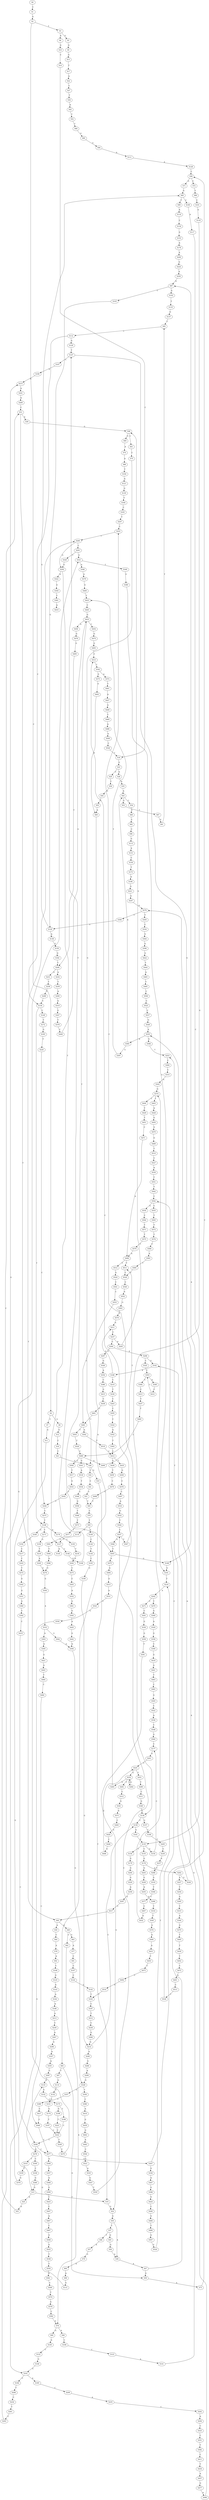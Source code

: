 strict digraph  {
	S0 -> S1 [ label = C ];
	S1 -> S2 [ label = G ];
	S2 -> S3 [ label = T ];
	S2 -> S4 [ label = C ];
	S3 -> S5 [ label = G ];
	S3 -> S6 [ label = A ];
	S4 -> S7 [ label = C ];
	S4 -> S8 [ label = A ];
	S5 -> S9 [ label = G ];
	S6 -> S10 [ label = G ];
	S7 -> S11 [ label = G ];
	S8 -> S12 [ label = G ];
	S9 -> S13 [ label = G ];
	S10 -> S14 [ label = C ];
	S11 -> S15 [ label = G ];
	S12 -> S16 [ label = C ];
	S13 -> S17 [ label = T ];
	S14 -> S18 [ label = C ];
	S15 -> S19 [ label = T ];
	S15 -> S20 [ label = A ];
	S16 -> S21 [ label = C ];
	S17 -> S22 [ label = A ];
	S18 -> S23 [ label = G ];
	S19 -> S24 [ label = G ];
	S20 -> S25 [ label = A ];
	S21 -> S26 [ label = G ];
	S22 -> S27 [ label = C ];
	S23 -> S28 [ label = A ];
	S23 -> S29 [ label = C ];
	S24 -> S30 [ label = G ];
	S25 -> S31 [ label = C ];
	S26 -> S32 [ label = T ];
	S26 -> S33 [ label = G ];
	S27 -> S34 [ label = T ];
	S28 -> S35 [ label = A ];
	S29 -> S36 [ label = T ];
	S30 -> S37 [ label = T ];
	S30 -> S38 [ label = A ];
	S31 -> S39 [ label = A ];
	S31 -> S40 [ label = T ];
	S32 -> S41 [ label = C ];
	S33 -> S19 [ label = T ];
	S34 -> S42 [ label = A ];
	S35 -> S43 [ label = A ];
	S36 -> S44 [ label = G ];
	S37 -> S45 [ label = G ];
	S37 -> S46 [ label = T ];
	S38 -> S47 [ label = A ];
	S39 -> S48 [ label = G ];
	S40 -> S49 [ label = G ];
	S40 -> S50 [ label = A ];
	S41 -> S51 [ label = C ];
	S42 -> S52 [ label = T ];
	S43 -> S53 [ label = G ];
	S43 -> S54 [ label = C ];
	S44 -> S55 [ label = G ];
	S45 -> S56 [ label = G ];
	S46 -> S57 [ label = A ];
	S47 -> S58 [ label = C ];
	S47 -> S59 [ label = G ];
	S48 -> S60 [ label = G ];
	S48 -> S61 [ label = C ];
	S49 -> S62 [ label = C ];
	S49 -> S63 [ label = G ];
	S50 -> S64 [ label = C ];
	S51 -> S65 [ label = T ];
	S52 -> S66 [ label = T ];
	S53 -> S67 [ label = T ];
	S54 -> S68 [ label = C ];
	S55 -> S69 [ label = A ];
	S56 -> S38 [ label = A ];
	S57 -> S70 [ label = G ];
	S58 -> S71 [ label = G ];
	S58 -> S72 [ label = C ];
	S59 -> S73 [ label = A ];
	S60 -> S74 [ label = A ];
	S61 -> S75 [ label = C ];
	S62 -> S76 [ label = A ];
	S63 -> S77 [ label = A ];
	S64 -> S78 [ label = A ];
	S65 -> S79 [ label = C ];
	S66 -> S80 [ label = G ];
	S67 -> S81 [ label = G ];
	S68 -> S82 [ label = C ];
	S69 -> S83 [ label = A ];
	S70 -> S84 [ label = A ];
	S71 -> S85 [ label = G ];
	S72 -> S86 [ label = T ];
	S73 -> S87 [ label = A ];
	S74 -> S88 [ label = A ];
	S75 -> S26 [ label = G ];
	S76 -> S89 [ label = G ];
	S76 -> S90 [ label = A ];
	S77 -> S91 [ label = C ];
	S78 -> S92 [ label = A ];
	S79 -> S93 [ label = T ];
	S80 -> S94 [ label = G ];
	S81 -> S95 [ label = T ];
	S82 -> S96 [ label = C ];
	S83 -> S97 [ label = T ];
	S83 -> S59 [ label = G ];
	S84 -> S98 [ label = A ];
	S85 -> S99 [ label = T ];
	S85 -> S100 [ label = C ];
	S86 -> S101 [ label = C ];
	S87 -> S102 [ label = G ];
	S87 -> S103 [ label = C ];
	S88 -> S104 [ label = T ];
	S89 -> S105 [ label = A ];
	S90 -> S106 [ label = C ];
	S91 -> S107 [ label = C ];
	S92 -> S108 [ label = C ];
	S93 -> S109 [ label = T ];
	S93 -> S110 [ label = G ];
	S94 -> S111 [ label = A ];
	S95 -> S112 [ label = C ];
	S96 -> S113 [ label = G ];
	S97 -> S114 [ label = G ];
	S98 -> S115 [ label = G ];
	S99 -> S116 [ label = A ];
	S100 -> S117 [ label = A ];
	S101 -> S118 [ label = G ];
	S102 -> S119 [ label = T ];
	S103 -> S120 [ label = G ];
	S104 -> S121 [ label = A ];
	S105 -> S122 [ label = C ];
	S106 -> S123 [ label = C ];
	S107 -> S124 [ label = C ];
	S108 -> S125 [ label = G ];
	S109 -> S126 [ label = C ];
	S110 -> S127 [ label = T ];
	S111 -> S128 [ label = A ];
	S112 -> S129 [ label = G ];
	S112 -> S130 [ label = C ];
	S113 -> S131 [ label = A ];
	S114 -> S132 [ label = G ];
	S115 -> S133 [ label = G ];
	S116 -> S134 [ label = C ];
	S117 -> S135 [ label = C ];
	S118 -> S136 [ label = G ];
	S119 -> S137 [ label = G ];
	S120 -> S138 [ label = A ];
	S120 -> S85 [ label = G ];
	S121 -> S139 [ label = G ];
	S122 -> S140 [ label = G ];
	S123 -> S141 [ label = A ];
	S124 -> S142 [ label = G ];
	S125 -> S143 [ label = A ];
	S126 -> S144 [ label = T ];
	S127 -> S145 [ label = A ];
	S127 -> S146 [ label = C ];
	S128 -> S58 [ label = C ];
	S129 -> S147 [ label = T ];
	S130 -> S148 [ label = T ];
	S130 -> S149 [ label = C ];
	S131 -> S150 [ label = C ];
	S132 -> S151 [ label = G ];
	S133 -> S152 [ label = G ];
	S134 -> S153 [ label = G ];
	S135 -> S154 [ label = G ];
	S135 -> S155 [ label = C ];
	S135 -> S156 [ label = T ];
	S136 -> S157 [ label = G ];
	S136 -> S158 [ label = C ];
	S137 -> S95 [ label = T ];
	S138 -> S159 [ label = G ];
	S139 -> S160 [ label = T ];
	S140 -> S161 [ label = G ];
	S141 -> S162 [ label = G ];
	S142 -> S163 [ label = T ];
	S143 -> S164 [ label = A ];
	S144 -> S165 [ label = C ];
	S146 -> S166 [ label = G ];
	S147 -> S167 [ label = C ];
	S147 -> S168 [ label = G ];
	S148 -> S169 [ label = G ];
	S148 -> S170 [ label = A ];
	S148 -> S171 [ label = T ];
	S149 -> S172 [ label = T ];
	S150 -> S173 [ label = T ];
	S151 -> S174 [ label = G ];
	S152 -> S175 [ label = G ];
	S153 -> S176 [ label = A ];
	S154 -> S177 [ label = C ];
	S155 -> S178 [ label = G ];
	S156 -> S179 [ label = G ];
	S157 -> S180 [ label = C ];
	S158 -> S181 [ label = A ];
	S159 -> S182 [ label = G ];
	S160 -> S183 [ label = C ];
	S161 -> S184 [ label = C ];
	S161 -> S185 [ label = A ];
	S162 -> S186 [ label = A ];
	S163 -> S187 [ label = C ];
	S164 -> S188 [ label = A ];
	S165 -> S189 [ label = G ];
	S166 -> S147 [ label = T ];
	S167 -> S190 [ label = G ];
	S168 -> S191 [ label = G ];
	S169 -> S192 [ label = G ];
	S170 -> S193 [ label = C ];
	S171 -> S194 [ label = G ];
	S172 -> S195 [ label = G ];
	S173 -> S196 [ label = A ];
	S174 -> S197 [ label = T ];
	S175 -> S198 [ label = T ];
	S175 -> S199 [ label = G ];
	S176 -> S200 [ label = A ];
	S177 -> S201 [ label = G ];
	S178 -> S202 [ label = A ];
	S178 -> S203 [ label = G ];
	S179 -> S204 [ label = G ];
	S180 -> S205 [ label = T ];
	S181 -> S135 [ label = C ];
	S182 -> S206 [ label = T ];
	S183 -> S207 [ label = T ];
	S184 -> S208 [ label = T ];
	S185 -> S209 [ label = C ];
	S186 -> S210 [ label = C ];
	S186 -> S211 [ label = A ];
	S187 -> S212 [ label = T ];
	S188 -> S213 [ label = A ];
	S189 -> S214 [ label = G ];
	S190 -> S215 [ label = G ];
	S191 -> S216 [ label = T ];
	S192 -> S217 [ label = C ];
	S193 -> S218 [ label = T ];
	S194 -> S219 [ label = T ];
	S195 -> S220 [ label = T ];
	S196 -> S221 [ label = G ];
	S197 -> S222 [ label = C ];
	S198 -> S222 [ label = C ];
	S199 -> S223 [ label = T ];
	S200 -> S224 [ label = G ];
	S201 -> S225 [ label = C ];
	S202 -> S226 [ label = G ];
	S202 -> S227 [ label = A ];
	S203 -> S228 [ label = G ];
	S204 -> S229 [ label = G ];
	S205 -> S230 [ label = C ];
	S206 -> S231 [ label = G ];
	S206 -> S232 [ label = A ];
	S207 -> S233 [ label = C ];
	S208 -> S234 [ label = C ];
	S209 -> S235 [ label = A ];
	S210 -> S236 [ label = T ];
	S211 -> S237 [ label = C ];
	S212 -> S238 [ label = C ];
	S213 -> S239 [ label = C ];
	S214 -> S240 [ label = A ];
	S214 -> S158 [ label = C ];
	S215 -> S241 [ label = A ];
	S216 -> S242 [ label = A ];
	S217 -> S243 [ label = C ];
	S218 -> S244 [ label = A ];
	S219 -> S245 [ label = A ];
	S220 -> S246 [ label = C ];
	S221 -> S247 [ label = A ];
	S222 -> S248 [ label = C ];
	S222 -> S249 [ label = T ];
	S223 -> S222 [ label = C ];
	S224 -> S250 [ label = A ];
	S225 -> S251 [ label = C ];
	S225 -> S252 [ label = G ];
	S226 -> S253 [ label = T ];
	S227 -> S254 [ label = T ];
	S228 -> S255 [ label = A ];
	S229 -> S256 [ label = A ];
	S230 -> S257 [ label = A ];
	S231 -> S258 [ label = T ];
	S232 -> S259 [ label = T ];
	S233 -> S260 [ label = T ];
	S234 -> S261 [ label = T ];
	S235 -> S262 [ label = C ];
	S236 -> S263 [ label = C ];
	S237 -> S264 [ label = C ];
	S237 -> S265 [ label = A ];
	S238 -> S266 [ label = G ];
	S239 -> S267 [ label = A ];
	S240 -> S268 [ label = G ];
	S241 -> S269 [ label = A ];
	S242 -> S270 [ label = T ];
	S242 -> S271 [ label = C ];
	S243 -> S272 [ label = T ];
	S244 -> S273 [ label = C ];
	S245 -> S274 [ label = G ];
	S246 -> S275 [ label = C ];
	S247 -> S276 [ label = A ];
	S248 -> S277 [ label = C ];
	S248 -> S278 [ label = G ];
	S249 -> S279 [ label = C ];
	S250 -> S87 [ label = A ];
	S251 -> S280 [ label = T ];
	S252 -> S281 [ label = T ];
	S252 -> S282 [ label = C ];
	S252 -> S283 [ label = G ];
	S253 -> S284 [ label = C ];
	S254 -> S285 [ label = G ];
	S255 -> S286 [ label = A ];
	S256 -> S287 [ label = A ];
	S257 -> S288 [ label = C ];
	S258 -> S289 [ label = C ];
	S259 -> S290 [ label = A ];
	S260 -> S291 [ label = C ];
	S260 -> S292 [ label = G ];
	S261 -> S293 [ label = C ];
	S262 -> S294 [ label = A ];
	S263 -> S295 [ label = C ];
	S264 -> S296 [ label = A ];
	S264 -> S297 [ label = G ];
	S265 -> S48 [ label = G ];
	S266 -> S214 [ label = G ];
	S267 -> S298 [ label = G ];
	S268 -> S299 [ label = A ];
	S269 -> S31 [ label = C ];
	S270 -> S300 [ label = G ];
	S271 -> S301 [ label = C ];
	S272 -> S302 [ label = G ];
	S273 -> S303 [ label = C ];
	S274 -> S304 [ label = G ];
	S275 -> S148 [ label = T ];
	S276 -> S305 [ label = T ];
	S276 -> S306 [ label = C ];
	S277 -> S307 [ label = G ];
	S277 -> S308 [ label = A ];
	S278 -> S309 [ label = C ];
	S278 -> S310 [ label = T ];
	S279 -> S260 [ label = T ];
	S280 -> S311 [ label = C ];
	S281 -> S312 [ label = C ];
	S282 -> S252 [ label = G ];
	S283 -> S313 [ label = C ];
	S284 -> S314 [ label = C ];
	S285 -> S315 [ label = T ];
	S286 -> S316 [ label = T ];
	S287 -> S317 [ label = C ];
	S288 -> S318 [ label = G ];
	S289 -> S130 [ label = C ];
	S290 -> S319 [ label = A ];
	S291 -> S320 [ label = T ];
	S291 -> S321 [ label = G ];
	S292 -> S322 [ label = A ];
	S292 -> S127 [ label = T ];
	S293 -> S321 [ label = G ];
	S294 -> S323 [ label = C ];
	S295 -> S324 [ label = C ];
	S296 -> S162 [ label = G ];
	S296 -> S325 [ label = C ];
	S297 -> S326 [ label = G ];
	S298 -> S327 [ label = A ];
	S299 -> S328 [ label = G ];
	S300 -> S329 [ label = A ];
	S301 -> S330 [ label = G ];
	S302 -> S331 [ label = G ];
	S303 -> S332 [ label = A ];
	S304 -> S333 [ label = A ];
	S305 -> S334 [ label = C ];
	S306 -> S120 [ label = G ];
	S307 -> S335 [ label = A ];
	S307 -> S336 [ label = G ];
	S308 -> S337 [ label = G ];
	S309 -> S338 [ label = C ];
	S310 -> S339 [ label = C ];
	S311 -> S340 [ label = G ];
	S312 -> S341 [ label = G ];
	S313 -> S342 [ label = T ];
	S314 -> S343 [ label = A ];
	S315 -> S344 [ label = A ];
	S316 -> S345 [ label = T ];
	S317 -> S40 [ label = T ];
	S318 -> S346 [ label = T ];
	S319 -> S347 [ label = G ];
	S320 -> S292 [ label = G ];
	S321 -> S348 [ label = A ];
	S321 -> S349 [ label = T ];
	S322 -> S350 [ label = G ];
	S323 -> S351 [ label = C ];
	S324 -> S352 [ label = A ];
	S325 -> S353 [ label = C ];
	S326 -> S354 [ label = A ];
	S327 -> S355 [ label = A ];
	S328 -> S356 [ label = T ];
	S328 -> S357 [ label = G ];
	S329 -> S358 [ label = G ];
	S330 -> S359 [ label = G ];
	S331 -> S360 [ label = G ];
	S332 -> S361 [ label = G ];
	S333 -> S362 [ label = G ];
	S333 -> S363 [ label = A ];
	S334 -> S364 [ label = G ];
	S335 -> S365 [ label = A ];
	S335 -> S366 [ label = G ];
	S336 -> S367 [ label = A ];
	S337 -> S368 [ label = A ];
	S338 -> S369 [ label = G ];
	S339 -> S370 [ label = G ];
	S340 -> S136 [ label = G ];
	S341 -> S371 [ label = A ];
	S342 -> S372 [ label = A ];
	S342 -> S373 [ label = G ];
	S343 -> S374 [ label = G ];
	S344 -> S375 [ label = G ];
	S345 -> S376 [ label = G ];
	S346 -> S377 [ label = C ];
	S347 -> S378 [ label = T ];
	S348 -> S379 [ label = A ];
	S349 -> S380 [ label = G ];
	S350 -> S381 [ label = T ];
	S351 -> S382 [ label = T ];
	S352 -> S383 [ label = T ];
	S353 -> S384 [ label = C ];
	S353 -> S385 [ label = A ];
	S354 -> S386 [ label = C ];
	S355 -> S387 [ label = G ];
	S356 -> S388 [ label = C ];
	S357 -> S389 [ label = T ];
	S358 -> S390 [ label = C ];
	S359 -> S391 [ label = T ];
	S360 -> S392 [ label = T ];
	S361 -> S393 [ label = G ];
	S362 -> S394 [ label = A ];
	S363 -> S395 [ label = A ];
	S364 -> S396 [ label = G ];
	S365 -> S43 [ label = A ];
	S365 -> S397 [ label = G ];
	S366 -> S253 [ label = T ];
	S367 -> S398 [ label = G ];
	S368 -> S399 [ label = G ];
	S369 -> S15 [ label = G ];
	S370 -> S215 [ label = G ];
	S371 -> S400 [ label = C ];
	S372 -> S401 [ label = T ];
	S373 -> S402 [ label = G ];
	S374 -> S403 [ label = T ];
	S374 -> S404 [ label = C ];
	S375 -> S405 [ label = T ];
	S376 -> S406 [ label = A ];
	S377 -> S407 [ label = C ];
	S378 -> S408 [ label = C ];
	S379 -> S409 [ label = G ];
	S380 -> S191 [ label = G ];
	S381 -> S410 [ label = A ];
	S382 -> S411 [ label = C ];
	S383 -> S412 [ label = C ];
	S384 -> S413 [ label = C ];
	S385 -> S414 [ label = C ];
	S386 -> S415 [ label = G ];
	S387 -> S133 [ label = G ];
	S388 -> S416 [ label = A ];
	S389 -> S417 [ label = C ];
	S390 -> S418 [ label = G ];
	S391 -> S24 [ label = G ];
	S392 -> S419 [ label = C ];
	S393 -> S420 [ label = A ];
	S394 -> S328 [ label = G ];
	S395 -> S421 [ label = G ];
	S396 -> S422 [ label = G ];
	S397 -> S423 [ label = T ];
	S398 -> S424 [ label = G ];
	S399 -> S425 [ label = C ];
	S400 -> S426 [ label = G ];
	S401 -> S427 [ label = A ];
	S402 -> S69 [ label = A ];
	S403 -> S428 [ label = A ];
	S404 -> S429 [ label = T ];
	S405 -> S430 [ label = T ];
	S406 -> S431 [ label = A ];
	S407 -> S432 [ label = A ];
	S408 -> S433 [ label = G ];
	S409 -> S423 [ label = T ];
	S411 -> S434 [ label = T ];
	S412 -> S435 [ label = T ];
	S412 -> S436 [ label = G ];
	S413 -> S437 [ label = T ];
	S414 -> S353 [ label = C ];
	S415 -> S438 [ label = C ];
	S416 -> S439 [ label = G ];
	S417 -> S440 [ label = C ];
	S418 -> S441 [ label = G ];
	S419 -> S248 [ label = C ];
	S420 -> S442 [ label = G ];
	S421 -> S443 [ label = G ];
	S422 -> S444 [ label = T ];
	S423 -> S445 [ label = C ];
	S424 -> S446 [ label = C ];
	S425 -> S447 [ label = C ];
	S426 -> S448 [ label = C ];
	S427 -> S449 [ label = G ];
	S428 -> S450 [ label = G ];
	S429 -> S451 [ label = T ];
	S430 -> S452 [ label = T ];
	S431 -> S453 [ label = C ];
	S432 -> S374 [ label = G ];
	S433 -> S454 [ label = C ];
	S433 -> S455 [ label = T ];
	S433 -> S456 [ label = A ];
	S434 -> S457 [ label = A ];
	S435 -> S458 [ label = G ];
	S436 -> S459 [ label = T ];
	S437 -> S460 [ label = T ];
	S438 -> S461 [ label = C ];
	S439 -> S462 [ label = G ];
	S440 -> S277 [ label = C ];
	S441 -> S463 [ label = T ];
	S442 -> S394 [ label = A ];
	S443 -> S464 [ label = T ];
	S444 -> S465 [ label = A ];
	S445 -> S433 [ label = G ];
	S446 -> S466 [ label = G ];
	S447 -> S467 [ label = A ];
	S448 -> S468 [ label = G ];
	S449 -> S469 [ label = T ];
	S450 -> S470 [ label = G ];
	S451 -> S471 [ label = C ];
	S452 -> S472 [ label = C ];
	S453 -> S473 [ label = C ];
	S454 -> S474 [ label = G ];
	S455 -> S475 [ label = A ];
	S455 -> S168 [ label = G ];
	S456 -> S476 [ label = G ];
	S457 -> S477 [ label = G ];
	S458 -> S478 [ label = C ];
	S459 -> S479 [ label = C ];
	S460 -> S480 [ label = C ];
	S461 -> S481 [ label = C ];
	S462 -> S482 [ label = A ];
	S463 -> S483 [ label = C ];
	S464 -> S484 [ label = C ];
	S465 -> S485 [ label = T ];
	S466 -> S486 [ label = T ];
	S467 -> S487 [ label = C ];
	S468 -> S225 [ label = C ];
	S469 -> S488 [ label = A ];
	S470 -> S489 [ label = G ];
	S471 -> S490 [ label = A ];
	S472 -> S491 [ label = A ];
	S473 -> S492 [ label = C ];
	S474 -> S493 [ label = G ];
	S475 -> S494 [ label = A ];
	S476 -> S495 [ label = G ];
	S477 -> S496 [ label = A ];
	S478 -> S497 [ label = C ];
	S479 -> S498 [ label = C ];
	S480 -> S499 [ label = A ];
	S480 -> S500 [ label = C ];
	S480 -> S501 [ label = G ];
	S481 -> S502 [ label = A ];
	S481 -> S503 [ label = T ];
	S482 -> S504 [ label = C ];
	S483 -> S505 [ label = G ];
	S484 -> S440 [ label = C ];
	S485 -> S506 [ label = C ];
	S486 -> S507 [ label = G ];
	S487 -> S508 [ label = G ];
	S488 -> S509 [ label = G ];
	S489 -> S510 [ label = T ];
	S490 -> S511 [ label = T ];
	S490 -> S512 [ label = C ];
	S491 -> S513 [ label = C ];
	S492 -> S514 [ label = G ];
	S493 -> S313 [ label = C ];
	S494 -> S515 [ label = G ];
	S495 -> S206 [ label = T ];
	S496 -> S276 [ label = A ];
	S497 -> S516 [ label = A ];
	S498 -> S65 [ label = T ];
	S499 -> S511 [ label = T ];
	S500 -> S517 [ label = T ];
	S501 -> S518 [ label = A ];
	S502 -> S519 [ label = T ];
	S503 -> S520 [ label = T ];
	S504 -> S521 [ label = C ];
	S505 -> S522 [ label = C ];
	S506 -> S523 [ label = C ];
	S507 -> S524 [ label = G ];
	S508 -> S525 [ label = G ];
	S509 -> S526 [ label = C ];
	S510 -> S527 [ label = C ];
	S511 -> S528 [ label = C ];
	S512 -> S529 [ label = G ];
	S513 -> S530 [ label = T ];
	S514 -> S163 [ label = T ];
	S515 -> S531 [ label = A ];
	S516 -> S532 [ label = G ];
	S517 -> S533 [ label = G ];
	S518 -> S534 [ label = T ];
	S519 -> S412 [ label = C ];
	S520 -> S480 [ label = C ];
	S521 -> S535 [ label = A ];
	S522 -> S536 [ label = A ];
	S523 -> S537 [ label = C ];
	S524 -> S216 [ label = T ];
	S525 -> S538 [ label = T ];
	S526 -> S18 [ label = C ];
	S527 -> S539 [ label = A ];
	S528 -> S540 [ label = C ];
	S529 -> S541 [ label = C ];
	S530 -> S542 [ label = C ];
	S531 -> S543 [ label = C ];
	S532 -> S544 [ label = T ];
	S533 -> S545 [ label = T ];
	S534 -> S546 [ label = C ];
	S535 -> S547 [ label = G ];
	S536 -> S548 [ label = C ];
	S537 -> S549 [ label = G ];
	S538 -> S550 [ label = T ];
	S539 -> S551 [ label = C ];
	S540 -> S552 [ label = A ];
	S541 -> S553 [ label = C ];
	S542 -> S554 [ label = G ];
	S542 -> S555 [ label = C ];
	S543 -> S556 [ label = G ];
	S544 -> S557 [ label = C ];
	S545 -> S246 [ label = C ];
	S546 -> S558 [ label = G ];
	S547 -> S559 [ label = T ];
	S548 -> S560 [ label = G ];
	S549 -> S335 [ label = A ];
	S550 -> S561 [ label = A ];
	S551 -> S562 [ label = T ];
	S552 -> S563 [ label = G ];
	S553 -> S481 [ label = C ];
	S554 -> S564 [ label = C ];
	S555 -> S565 [ label = T ];
	S556 -> S161 [ label = G ];
	S557 -> S566 [ label = G ];
	S557 -> S567 [ label = T ];
	S558 -> S568 [ label = T ];
	S559 -> S557 [ label = C ];
	S560 -> S177 [ label = C ];
	S561 -> S569 [ label = C ];
	S562 -> S542 [ label = C ];
	S563 -> S570 [ label = A ];
	S564 -> S571 [ label = T ];
	S565 -> S572 [ label = T ];
	S566 -> S455 [ label = T ];
	S567 -> S233 [ label = C ];
	S568 -> S573 [ label = T ];
	S569 -> S574 [ label = T ];
	S570 -> S211 [ label = A ];
	S571 -> S575 [ label = T ];
	S572 -> S576 [ label = T ];
	S573 -> S577 [ label = T ];
	S574 -> S578 [ label = G ];
	S575 -> S579 [ label = C ];
	S576 -> S580 [ label = C ];
	S577 -> S581 [ label = G ];
	S578 -> S582 [ label = C ];
	S579 -> S490 [ label = A ];
	S580 -> S583 [ label = A ];
	S581 -> S584 [ label = T ];
	S582 -> S76 [ label = A ];
	S583 -> S585 [ label = T ];
	S584 -> S586 [ label = A ];
	S585 -> S528 [ label = C ];
	S586 -> S274 [ label = G ];
}
